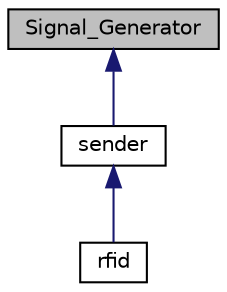 digraph "Signal_Generator"
{
 // LATEX_PDF_SIZE
  edge [fontname="Helvetica",fontsize="10",labelfontname="Helvetica",labelfontsize="10"];
  node [fontname="Helvetica",fontsize="10",shape=record];
  Node1 [label="Signal_Generator",height=0.2,width=0.4,color="black", fillcolor="grey75", style="filled", fontcolor="black",tooltip="https://github.com/pfeinsper/21b-indago-rfid-conformance-tester/blob/main/fpga/RTL/signal_generator...."];
  Node1 -> Node2 [dir="back",color="midnightblue",fontsize="10",style="solid",fontname="Helvetica"];
  Node2 [label="sender",height=0.2,width=0.4,color="black", fillcolor="white", style="filled",URL="$classsender.html",tooltip="https://github.com/pfeinsper/21b-indago-rfid-conformance-tester/blob/main/fpga/RTL/sender...."];
  Node2 -> Node3 [dir="back",color="midnightblue",fontsize="10",style="solid",fontname="Helvetica"];
  Node3 [label="rfid",height=0.2,width=0.4,color="black", fillcolor="white", style="filled",URL="$classrfid.html",tooltip="https://github.com/pfeinsper/21b-indago-rfid-conformance-tester/blob/main/fpga/RTL/rfid...."];
}
